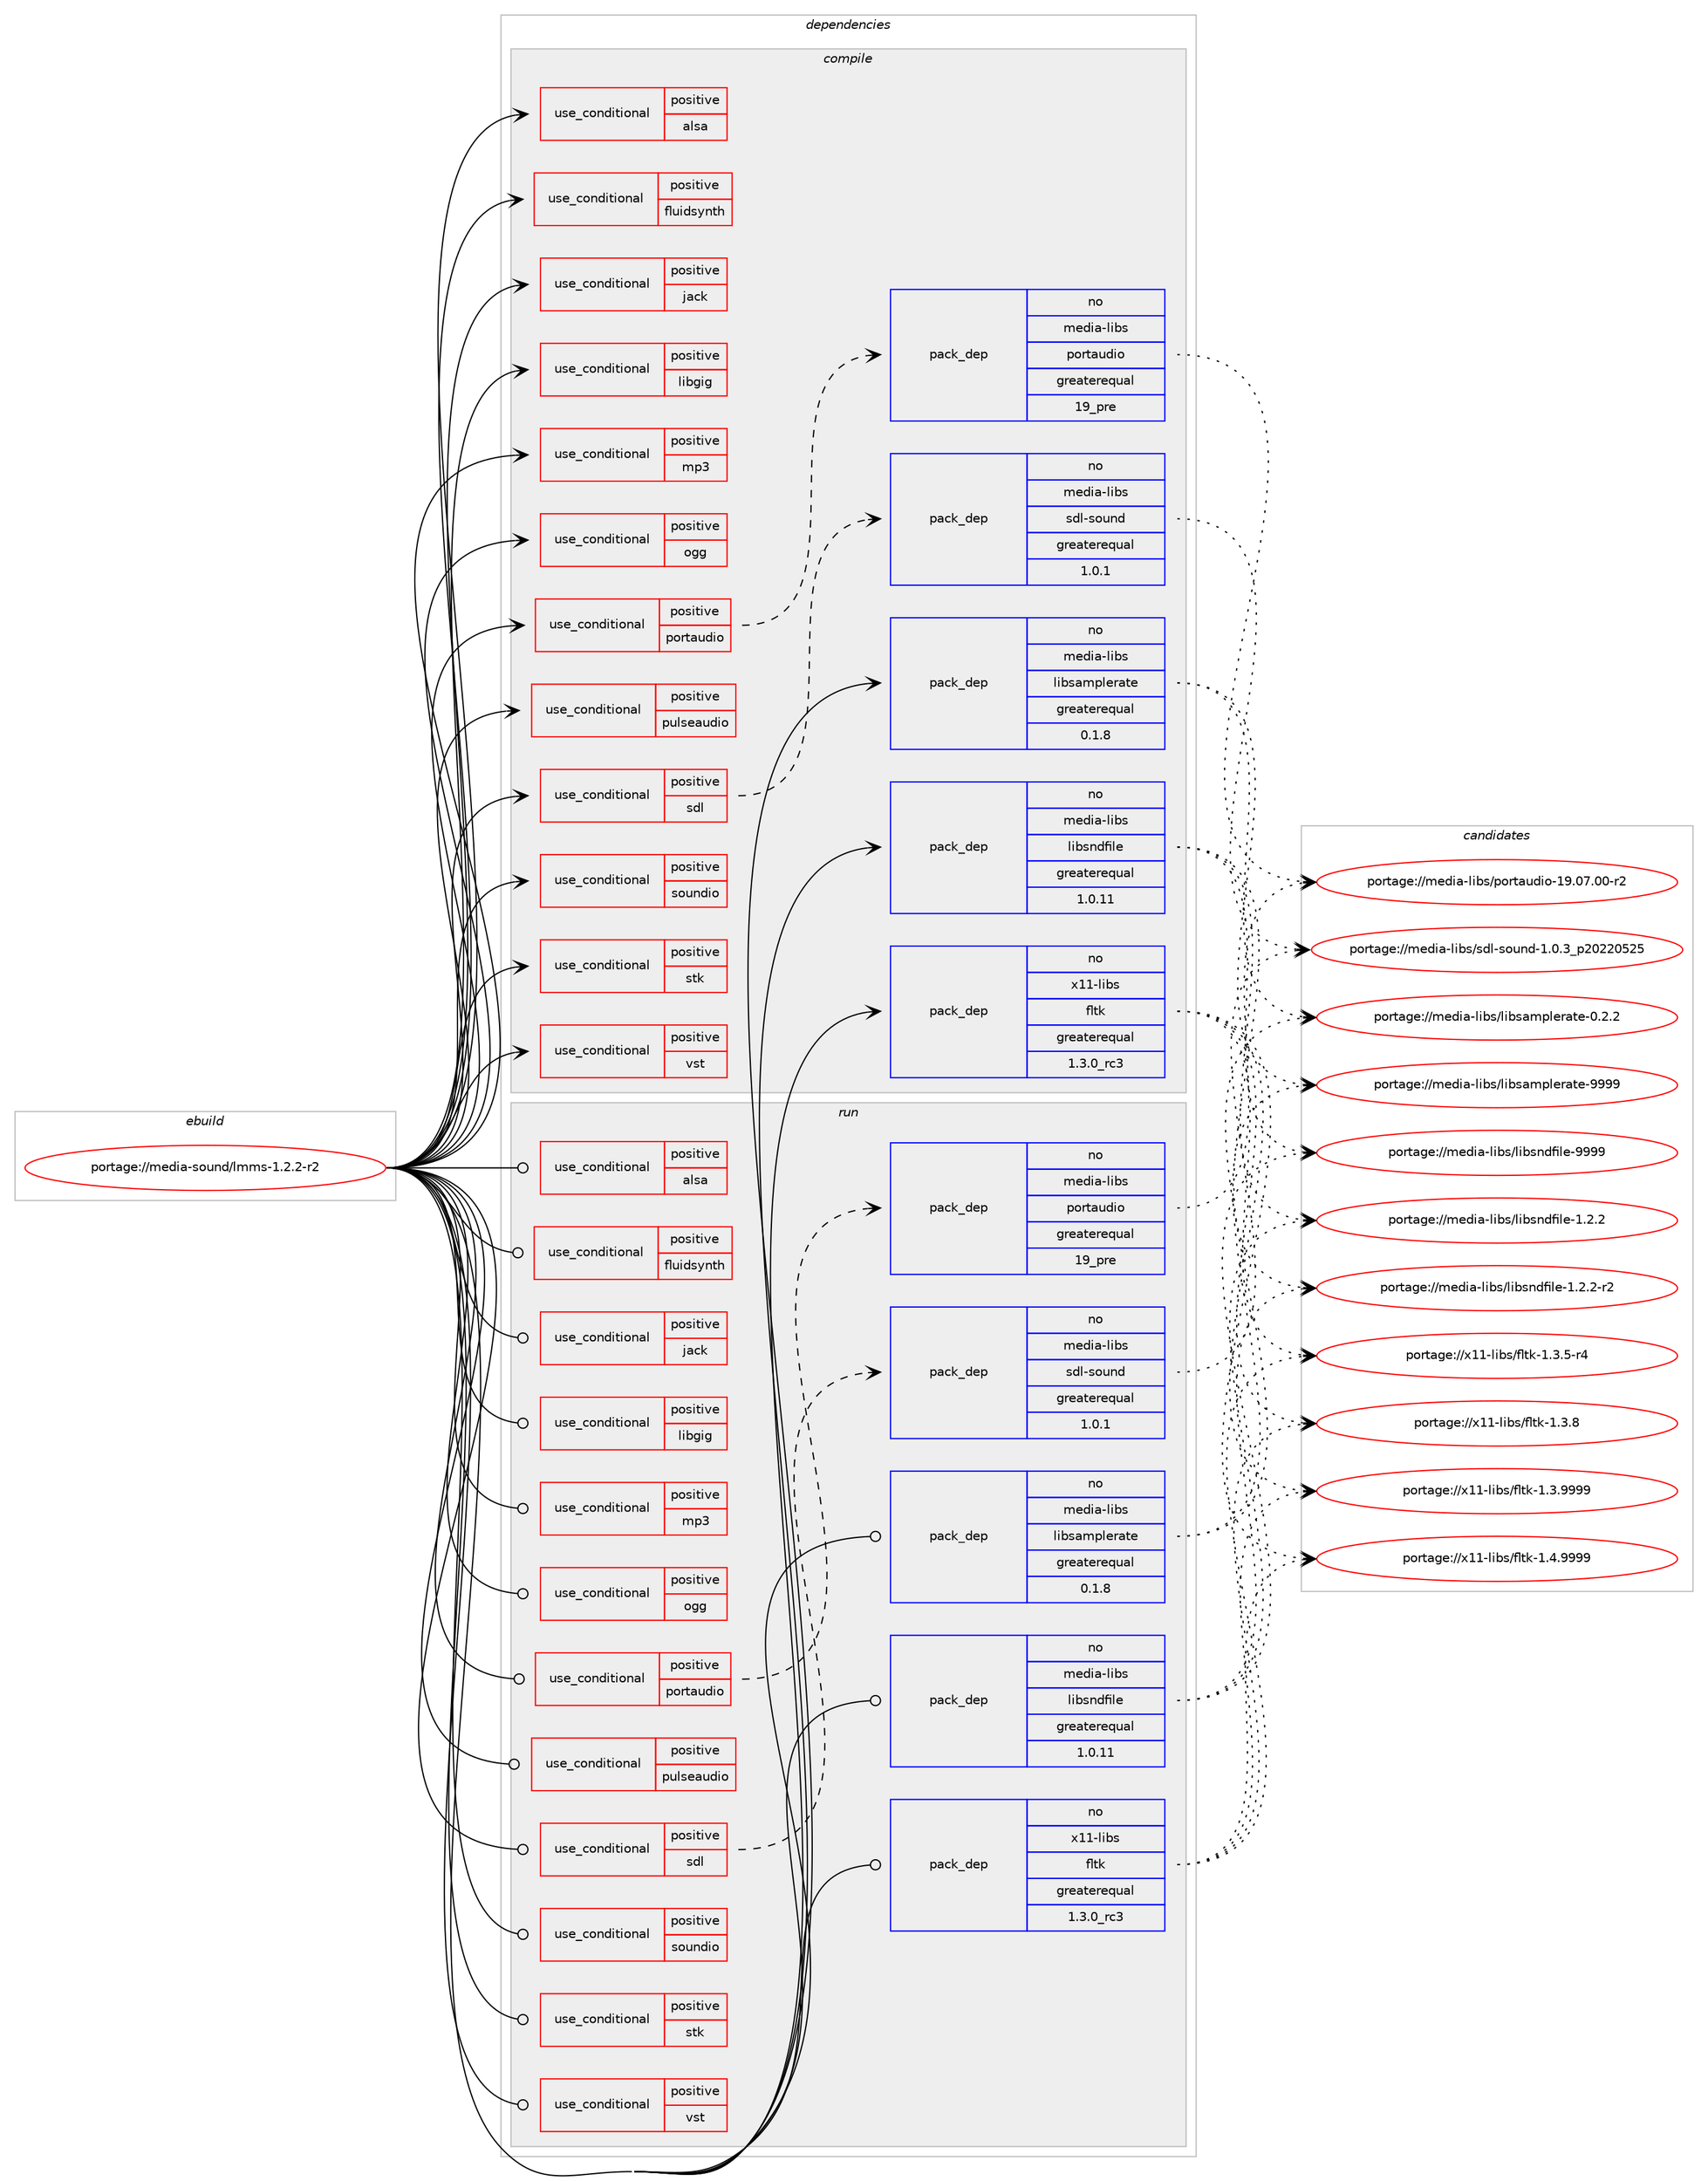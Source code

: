 digraph prolog {

# *************
# Graph options
# *************

newrank=true;
concentrate=true;
compound=true;
graph [rankdir=LR,fontname=Helvetica,fontsize=10,ranksep=1.5];#, ranksep=2.5, nodesep=0.2];
edge  [arrowhead=vee];
node  [fontname=Helvetica,fontsize=10];

# **********
# The ebuild
# **********

subgraph cluster_leftcol {
color=gray;
rank=same;
label=<<i>ebuild</i>>;
id [label="portage://media-sound/lmms-1.2.2-r2", color=red, width=4, href="../media-sound/lmms-1.2.2-r2.svg"];
}

# ****************
# The dependencies
# ****************

subgraph cluster_midcol {
color=gray;
label=<<i>dependencies</i>>;
subgraph cluster_compile {
fillcolor="#eeeeee";
style=filled;
label=<<i>compile</i>>;
subgraph cond78311 {
dependency163688 [label=<<TABLE BORDER="0" CELLBORDER="1" CELLSPACING="0" CELLPADDING="4"><TR><TD ROWSPAN="3" CELLPADDING="10">use_conditional</TD></TR><TR><TD>positive</TD></TR><TR><TD>alsa</TD></TR></TABLE>>, shape=none, color=red];
# *** BEGIN UNKNOWN DEPENDENCY TYPE (TODO) ***
# dependency163688 -> package_dependency(portage://media-sound/lmms-1.2.2-r2,install,no,media-libs,alsa-lib,none,[,,],[],[])
# *** END UNKNOWN DEPENDENCY TYPE (TODO) ***

}
id:e -> dependency163688:w [weight=20,style="solid",arrowhead="vee"];
subgraph cond78312 {
dependency163689 [label=<<TABLE BORDER="0" CELLBORDER="1" CELLSPACING="0" CELLPADDING="4"><TR><TD ROWSPAN="3" CELLPADDING="10">use_conditional</TD></TR><TR><TD>positive</TD></TR><TR><TD>fluidsynth</TD></TR></TABLE>>, shape=none, color=red];
# *** BEGIN UNKNOWN DEPENDENCY TYPE (TODO) ***
# dependency163689 -> package_dependency(portage://media-sound/lmms-1.2.2-r2,install,no,media-sound,fluidsynth,none,[,,],[],[])
# *** END UNKNOWN DEPENDENCY TYPE (TODO) ***

}
id:e -> dependency163689:w [weight=20,style="solid",arrowhead="vee"];
subgraph cond78313 {
dependency163690 [label=<<TABLE BORDER="0" CELLBORDER="1" CELLSPACING="0" CELLPADDING="4"><TR><TD ROWSPAN="3" CELLPADDING="10">use_conditional</TD></TR><TR><TD>positive</TD></TR><TR><TD>jack</TD></TR></TABLE>>, shape=none, color=red];
# *** BEGIN UNKNOWN DEPENDENCY TYPE (TODO) ***
# dependency163690 -> package_dependency(portage://media-sound/lmms-1.2.2-r2,install,no,virtual,jack,none,[,,],[],[])
# *** END UNKNOWN DEPENDENCY TYPE (TODO) ***

}
id:e -> dependency163690:w [weight=20,style="solid",arrowhead="vee"];
subgraph cond78314 {
dependency163691 [label=<<TABLE BORDER="0" CELLBORDER="1" CELLSPACING="0" CELLPADDING="4"><TR><TD ROWSPAN="3" CELLPADDING="10">use_conditional</TD></TR><TR><TD>positive</TD></TR><TR><TD>libgig</TD></TR></TABLE>>, shape=none, color=red];
# *** BEGIN UNKNOWN DEPENDENCY TYPE (TODO) ***
# dependency163691 -> package_dependency(portage://media-sound/lmms-1.2.2-r2,install,no,media-libs,libgig,none,[,,],[],[])
# *** END UNKNOWN DEPENDENCY TYPE (TODO) ***

}
id:e -> dependency163691:w [weight=20,style="solid",arrowhead="vee"];
subgraph cond78315 {
dependency163692 [label=<<TABLE BORDER="0" CELLBORDER="1" CELLSPACING="0" CELLPADDING="4"><TR><TD ROWSPAN="3" CELLPADDING="10">use_conditional</TD></TR><TR><TD>positive</TD></TR><TR><TD>mp3</TD></TR></TABLE>>, shape=none, color=red];
# *** BEGIN UNKNOWN DEPENDENCY TYPE (TODO) ***
# dependency163692 -> package_dependency(portage://media-sound/lmms-1.2.2-r2,install,no,media-sound,lame,none,[,,],[],[])
# *** END UNKNOWN DEPENDENCY TYPE (TODO) ***

}
id:e -> dependency163692:w [weight=20,style="solid",arrowhead="vee"];
subgraph cond78316 {
dependency163693 [label=<<TABLE BORDER="0" CELLBORDER="1" CELLSPACING="0" CELLPADDING="4"><TR><TD ROWSPAN="3" CELLPADDING="10">use_conditional</TD></TR><TR><TD>positive</TD></TR><TR><TD>ogg</TD></TR></TABLE>>, shape=none, color=red];
# *** BEGIN UNKNOWN DEPENDENCY TYPE (TODO) ***
# dependency163693 -> package_dependency(portage://media-sound/lmms-1.2.2-r2,install,no,media-libs,libogg,none,[,,],[],[])
# *** END UNKNOWN DEPENDENCY TYPE (TODO) ***

# *** BEGIN UNKNOWN DEPENDENCY TYPE (TODO) ***
# dependency163693 -> package_dependency(portage://media-sound/lmms-1.2.2-r2,install,no,media-libs,libvorbis,none,[,,],[],[])
# *** END UNKNOWN DEPENDENCY TYPE (TODO) ***

}
id:e -> dependency163693:w [weight=20,style="solid",arrowhead="vee"];
subgraph cond78317 {
dependency163694 [label=<<TABLE BORDER="0" CELLBORDER="1" CELLSPACING="0" CELLPADDING="4"><TR><TD ROWSPAN="3" CELLPADDING="10">use_conditional</TD></TR><TR><TD>positive</TD></TR><TR><TD>portaudio</TD></TR></TABLE>>, shape=none, color=red];
subgraph pack82978 {
dependency163695 [label=<<TABLE BORDER="0" CELLBORDER="1" CELLSPACING="0" CELLPADDING="4" WIDTH="220"><TR><TD ROWSPAN="6" CELLPADDING="30">pack_dep</TD></TR><TR><TD WIDTH="110">no</TD></TR><TR><TD>media-libs</TD></TR><TR><TD>portaudio</TD></TR><TR><TD>greaterequal</TD></TR><TR><TD>19_pre</TD></TR></TABLE>>, shape=none, color=blue];
}
dependency163694:e -> dependency163695:w [weight=20,style="dashed",arrowhead="vee"];
}
id:e -> dependency163694:w [weight=20,style="solid",arrowhead="vee"];
subgraph cond78318 {
dependency163696 [label=<<TABLE BORDER="0" CELLBORDER="1" CELLSPACING="0" CELLPADDING="4"><TR><TD ROWSPAN="3" CELLPADDING="10">use_conditional</TD></TR><TR><TD>positive</TD></TR><TR><TD>pulseaudio</TD></TR></TABLE>>, shape=none, color=red];
# *** BEGIN UNKNOWN DEPENDENCY TYPE (TODO) ***
# dependency163696 -> package_dependency(portage://media-sound/lmms-1.2.2-r2,install,no,media-libs,libpulse,none,[,,],[],[])
# *** END UNKNOWN DEPENDENCY TYPE (TODO) ***

}
id:e -> dependency163696:w [weight=20,style="solid",arrowhead="vee"];
subgraph cond78319 {
dependency163697 [label=<<TABLE BORDER="0" CELLBORDER="1" CELLSPACING="0" CELLPADDING="4"><TR><TD ROWSPAN="3" CELLPADDING="10">use_conditional</TD></TR><TR><TD>positive</TD></TR><TR><TD>sdl</TD></TR></TABLE>>, shape=none, color=red];
# *** BEGIN UNKNOWN DEPENDENCY TYPE (TODO) ***
# dependency163697 -> package_dependency(portage://media-sound/lmms-1.2.2-r2,install,no,media-libs,libsdl,none,[,,],[],[])
# *** END UNKNOWN DEPENDENCY TYPE (TODO) ***

subgraph pack82979 {
dependency163698 [label=<<TABLE BORDER="0" CELLBORDER="1" CELLSPACING="0" CELLPADDING="4" WIDTH="220"><TR><TD ROWSPAN="6" CELLPADDING="30">pack_dep</TD></TR><TR><TD WIDTH="110">no</TD></TR><TR><TD>media-libs</TD></TR><TR><TD>sdl-sound</TD></TR><TR><TD>greaterequal</TD></TR><TR><TD>1.0.1</TD></TR></TABLE>>, shape=none, color=blue];
}
dependency163697:e -> dependency163698:w [weight=20,style="dashed",arrowhead="vee"];
}
id:e -> dependency163697:w [weight=20,style="solid",arrowhead="vee"];
subgraph cond78320 {
dependency163699 [label=<<TABLE BORDER="0" CELLBORDER="1" CELLSPACING="0" CELLPADDING="4"><TR><TD ROWSPAN="3" CELLPADDING="10">use_conditional</TD></TR><TR><TD>positive</TD></TR><TR><TD>soundio</TD></TR></TABLE>>, shape=none, color=red];
# *** BEGIN UNKNOWN DEPENDENCY TYPE (TODO) ***
# dependency163699 -> package_dependency(portage://media-sound/lmms-1.2.2-r2,install,no,media-libs,libsoundio,none,[,,],[],[])
# *** END UNKNOWN DEPENDENCY TYPE (TODO) ***

}
id:e -> dependency163699:w [weight=20,style="solid",arrowhead="vee"];
subgraph cond78321 {
dependency163700 [label=<<TABLE BORDER="0" CELLBORDER="1" CELLSPACING="0" CELLPADDING="4"><TR><TD ROWSPAN="3" CELLPADDING="10">use_conditional</TD></TR><TR><TD>positive</TD></TR><TR><TD>stk</TD></TR></TABLE>>, shape=none, color=red];
# *** BEGIN UNKNOWN DEPENDENCY TYPE (TODO) ***
# dependency163700 -> package_dependency(portage://media-sound/lmms-1.2.2-r2,install,no,media-libs,stk,none,[,,],[],[])
# *** END UNKNOWN DEPENDENCY TYPE (TODO) ***

}
id:e -> dependency163700:w [weight=20,style="solid",arrowhead="vee"];
subgraph cond78322 {
dependency163701 [label=<<TABLE BORDER="0" CELLBORDER="1" CELLSPACING="0" CELLPADDING="4"><TR><TD ROWSPAN="3" CELLPADDING="10">use_conditional</TD></TR><TR><TD>positive</TD></TR><TR><TD>vst</TD></TR></TABLE>>, shape=none, color=red];
# *** BEGIN UNKNOWN DEPENDENCY TYPE (TODO) ***
# dependency163701 -> package_dependency(portage://media-sound/lmms-1.2.2-r2,install,no,virtual,wine,none,[,,],[],[])
# *** END UNKNOWN DEPENDENCY TYPE (TODO) ***

}
id:e -> dependency163701:w [weight=20,style="solid",arrowhead="vee"];
# *** BEGIN UNKNOWN DEPENDENCY TYPE (TODO) ***
# id -> package_dependency(portage://media-sound/lmms-1.2.2-r2,install,no,dev-qt,qtcore,none,[,,],[slot(5)],[])
# *** END UNKNOWN DEPENDENCY TYPE (TODO) ***

# *** BEGIN UNKNOWN DEPENDENCY TYPE (TODO) ***
# id -> package_dependency(portage://media-sound/lmms-1.2.2-r2,install,no,dev-qt,qtgui,none,[,,],[slot(5)],[])
# *** END UNKNOWN DEPENDENCY TYPE (TODO) ***

# *** BEGIN UNKNOWN DEPENDENCY TYPE (TODO) ***
# id -> package_dependency(portage://media-sound/lmms-1.2.2-r2,install,no,dev-qt,qtwidgets,none,[,,],[slot(5)],[])
# *** END UNKNOWN DEPENDENCY TYPE (TODO) ***

# *** BEGIN UNKNOWN DEPENDENCY TYPE (TODO) ***
# id -> package_dependency(portage://media-sound/lmms-1.2.2-r2,install,no,dev-qt,qtx11extras,none,[,,],[slot(5)],[])
# *** END UNKNOWN DEPENDENCY TYPE (TODO) ***

# *** BEGIN UNKNOWN DEPENDENCY TYPE (TODO) ***
# id -> package_dependency(portage://media-sound/lmms-1.2.2-r2,install,no,dev-qt,qtxml,none,[,,],[slot(5)],[])
# *** END UNKNOWN DEPENDENCY TYPE (TODO) ***

subgraph pack82980 {
dependency163702 [label=<<TABLE BORDER="0" CELLBORDER="1" CELLSPACING="0" CELLPADDING="4" WIDTH="220"><TR><TD ROWSPAN="6" CELLPADDING="30">pack_dep</TD></TR><TR><TD WIDTH="110">no</TD></TR><TR><TD>media-libs</TD></TR><TR><TD>libsamplerate</TD></TR><TR><TD>greaterequal</TD></TR><TR><TD>0.1.8</TD></TR></TABLE>>, shape=none, color=blue];
}
id:e -> dependency163702:w [weight=20,style="solid",arrowhead="vee"];
subgraph pack82981 {
dependency163703 [label=<<TABLE BORDER="0" CELLBORDER="1" CELLSPACING="0" CELLPADDING="4" WIDTH="220"><TR><TD ROWSPAN="6" CELLPADDING="30">pack_dep</TD></TR><TR><TD WIDTH="110">no</TD></TR><TR><TD>media-libs</TD></TR><TR><TD>libsndfile</TD></TR><TR><TD>greaterequal</TD></TR><TR><TD>1.0.11</TD></TR></TABLE>>, shape=none, color=blue];
}
id:e -> dependency163703:w [weight=20,style="solid",arrowhead="vee"];
# *** BEGIN UNKNOWN DEPENDENCY TYPE (TODO) ***
# id -> package_dependency(portage://media-sound/lmms-1.2.2-r2,install,no,sci-libs,fftw,none,[,,],[slot(3.0)],[])
# *** END UNKNOWN DEPENDENCY TYPE (TODO) ***

# *** BEGIN UNKNOWN DEPENDENCY TYPE (TODO) ***
# id -> package_dependency(portage://media-sound/lmms-1.2.2-r2,install,no,sys-libs,zlib,none,[,,],[],[])
# *** END UNKNOWN DEPENDENCY TYPE (TODO) ***

subgraph pack82982 {
dependency163704 [label=<<TABLE BORDER="0" CELLBORDER="1" CELLSPACING="0" CELLPADDING="4" WIDTH="220"><TR><TD ROWSPAN="6" CELLPADDING="30">pack_dep</TD></TR><TR><TD WIDTH="110">no</TD></TR><TR><TD>x11-libs</TD></TR><TR><TD>fltk</TD></TR><TR><TD>greaterequal</TD></TR><TR><TD>1.3.0_rc3</TD></TR></TABLE>>, shape=none, color=blue];
}
id:e -> dependency163704:w [weight=20,style="solid",arrowhead="vee"];
}
subgraph cluster_compileandrun {
fillcolor="#eeeeee";
style=filled;
label=<<i>compile and run</i>>;
}
subgraph cluster_run {
fillcolor="#eeeeee";
style=filled;
label=<<i>run</i>>;
subgraph cond78323 {
dependency163705 [label=<<TABLE BORDER="0" CELLBORDER="1" CELLSPACING="0" CELLPADDING="4"><TR><TD ROWSPAN="3" CELLPADDING="10">use_conditional</TD></TR><TR><TD>positive</TD></TR><TR><TD>alsa</TD></TR></TABLE>>, shape=none, color=red];
# *** BEGIN UNKNOWN DEPENDENCY TYPE (TODO) ***
# dependency163705 -> package_dependency(portage://media-sound/lmms-1.2.2-r2,run,no,media-libs,alsa-lib,none,[,,],[],[])
# *** END UNKNOWN DEPENDENCY TYPE (TODO) ***

}
id:e -> dependency163705:w [weight=20,style="solid",arrowhead="odot"];
subgraph cond78324 {
dependency163706 [label=<<TABLE BORDER="0" CELLBORDER="1" CELLSPACING="0" CELLPADDING="4"><TR><TD ROWSPAN="3" CELLPADDING="10">use_conditional</TD></TR><TR><TD>positive</TD></TR><TR><TD>fluidsynth</TD></TR></TABLE>>, shape=none, color=red];
# *** BEGIN UNKNOWN DEPENDENCY TYPE (TODO) ***
# dependency163706 -> package_dependency(portage://media-sound/lmms-1.2.2-r2,run,no,media-sound,fluidsynth,none,[,,],[],[])
# *** END UNKNOWN DEPENDENCY TYPE (TODO) ***

}
id:e -> dependency163706:w [weight=20,style="solid",arrowhead="odot"];
subgraph cond78325 {
dependency163707 [label=<<TABLE BORDER="0" CELLBORDER="1" CELLSPACING="0" CELLPADDING="4"><TR><TD ROWSPAN="3" CELLPADDING="10">use_conditional</TD></TR><TR><TD>positive</TD></TR><TR><TD>jack</TD></TR></TABLE>>, shape=none, color=red];
# *** BEGIN UNKNOWN DEPENDENCY TYPE (TODO) ***
# dependency163707 -> package_dependency(portage://media-sound/lmms-1.2.2-r2,run,no,virtual,jack,none,[,,],[],[])
# *** END UNKNOWN DEPENDENCY TYPE (TODO) ***

}
id:e -> dependency163707:w [weight=20,style="solid",arrowhead="odot"];
subgraph cond78326 {
dependency163708 [label=<<TABLE BORDER="0" CELLBORDER="1" CELLSPACING="0" CELLPADDING="4"><TR><TD ROWSPAN="3" CELLPADDING="10">use_conditional</TD></TR><TR><TD>positive</TD></TR><TR><TD>libgig</TD></TR></TABLE>>, shape=none, color=red];
# *** BEGIN UNKNOWN DEPENDENCY TYPE (TODO) ***
# dependency163708 -> package_dependency(portage://media-sound/lmms-1.2.2-r2,run,no,media-libs,libgig,none,[,,],[],[])
# *** END UNKNOWN DEPENDENCY TYPE (TODO) ***

}
id:e -> dependency163708:w [weight=20,style="solid",arrowhead="odot"];
subgraph cond78327 {
dependency163709 [label=<<TABLE BORDER="0" CELLBORDER="1" CELLSPACING="0" CELLPADDING="4"><TR><TD ROWSPAN="3" CELLPADDING="10">use_conditional</TD></TR><TR><TD>positive</TD></TR><TR><TD>mp3</TD></TR></TABLE>>, shape=none, color=red];
# *** BEGIN UNKNOWN DEPENDENCY TYPE (TODO) ***
# dependency163709 -> package_dependency(portage://media-sound/lmms-1.2.2-r2,run,no,media-sound,lame,none,[,,],[],[])
# *** END UNKNOWN DEPENDENCY TYPE (TODO) ***

}
id:e -> dependency163709:w [weight=20,style="solid",arrowhead="odot"];
subgraph cond78328 {
dependency163710 [label=<<TABLE BORDER="0" CELLBORDER="1" CELLSPACING="0" CELLPADDING="4"><TR><TD ROWSPAN="3" CELLPADDING="10">use_conditional</TD></TR><TR><TD>positive</TD></TR><TR><TD>ogg</TD></TR></TABLE>>, shape=none, color=red];
# *** BEGIN UNKNOWN DEPENDENCY TYPE (TODO) ***
# dependency163710 -> package_dependency(portage://media-sound/lmms-1.2.2-r2,run,no,media-libs,libogg,none,[,,],[],[])
# *** END UNKNOWN DEPENDENCY TYPE (TODO) ***

# *** BEGIN UNKNOWN DEPENDENCY TYPE (TODO) ***
# dependency163710 -> package_dependency(portage://media-sound/lmms-1.2.2-r2,run,no,media-libs,libvorbis,none,[,,],[],[])
# *** END UNKNOWN DEPENDENCY TYPE (TODO) ***

}
id:e -> dependency163710:w [weight=20,style="solid",arrowhead="odot"];
subgraph cond78329 {
dependency163711 [label=<<TABLE BORDER="0" CELLBORDER="1" CELLSPACING="0" CELLPADDING="4"><TR><TD ROWSPAN="3" CELLPADDING="10">use_conditional</TD></TR><TR><TD>positive</TD></TR><TR><TD>portaudio</TD></TR></TABLE>>, shape=none, color=red];
subgraph pack82983 {
dependency163712 [label=<<TABLE BORDER="0" CELLBORDER="1" CELLSPACING="0" CELLPADDING="4" WIDTH="220"><TR><TD ROWSPAN="6" CELLPADDING="30">pack_dep</TD></TR><TR><TD WIDTH="110">no</TD></TR><TR><TD>media-libs</TD></TR><TR><TD>portaudio</TD></TR><TR><TD>greaterequal</TD></TR><TR><TD>19_pre</TD></TR></TABLE>>, shape=none, color=blue];
}
dependency163711:e -> dependency163712:w [weight=20,style="dashed",arrowhead="vee"];
}
id:e -> dependency163711:w [weight=20,style="solid",arrowhead="odot"];
subgraph cond78330 {
dependency163713 [label=<<TABLE BORDER="0" CELLBORDER="1" CELLSPACING="0" CELLPADDING="4"><TR><TD ROWSPAN="3" CELLPADDING="10">use_conditional</TD></TR><TR><TD>positive</TD></TR><TR><TD>pulseaudio</TD></TR></TABLE>>, shape=none, color=red];
# *** BEGIN UNKNOWN DEPENDENCY TYPE (TODO) ***
# dependency163713 -> package_dependency(portage://media-sound/lmms-1.2.2-r2,run,no,media-libs,libpulse,none,[,,],[],[])
# *** END UNKNOWN DEPENDENCY TYPE (TODO) ***

}
id:e -> dependency163713:w [weight=20,style="solid",arrowhead="odot"];
subgraph cond78331 {
dependency163714 [label=<<TABLE BORDER="0" CELLBORDER="1" CELLSPACING="0" CELLPADDING="4"><TR><TD ROWSPAN="3" CELLPADDING="10">use_conditional</TD></TR><TR><TD>positive</TD></TR><TR><TD>sdl</TD></TR></TABLE>>, shape=none, color=red];
# *** BEGIN UNKNOWN DEPENDENCY TYPE (TODO) ***
# dependency163714 -> package_dependency(portage://media-sound/lmms-1.2.2-r2,run,no,media-libs,libsdl,none,[,,],[],[])
# *** END UNKNOWN DEPENDENCY TYPE (TODO) ***

subgraph pack82984 {
dependency163715 [label=<<TABLE BORDER="0" CELLBORDER="1" CELLSPACING="0" CELLPADDING="4" WIDTH="220"><TR><TD ROWSPAN="6" CELLPADDING="30">pack_dep</TD></TR><TR><TD WIDTH="110">no</TD></TR><TR><TD>media-libs</TD></TR><TR><TD>sdl-sound</TD></TR><TR><TD>greaterequal</TD></TR><TR><TD>1.0.1</TD></TR></TABLE>>, shape=none, color=blue];
}
dependency163714:e -> dependency163715:w [weight=20,style="dashed",arrowhead="vee"];
}
id:e -> dependency163714:w [weight=20,style="solid",arrowhead="odot"];
subgraph cond78332 {
dependency163716 [label=<<TABLE BORDER="0" CELLBORDER="1" CELLSPACING="0" CELLPADDING="4"><TR><TD ROWSPAN="3" CELLPADDING="10">use_conditional</TD></TR><TR><TD>positive</TD></TR><TR><TD>soundio</TD></TR></TABLE>>, shape=none, color=red];
# *** BEGIN UNKNOWN DEPENDENCY TYPE (TODO) ***
# dependency163716 -> package_dependency(portage://media-sound/lmms-1.2.2-r2,run,no,media-libs,libsoundio,none,[,,],[],[])
# *** END UNKNOWN DEPENDENCY TYPE (TODO) ***

}
id:e -> dependency163716:w [weight=20,style="solid",arrowhead="odot"];
subgraph cond78333 {
dependency163717 [label=<<TABLE BORDER="0" CELLBORDER="1" CELLSPACING="0" CELLPADDING="4"><TR><TD ROWSPAN="3" CELLPADDING="10">use_conditional</TD></TR><TR><TD>positive</TD></TR><TR><TD>stk</TD></TR></TABLE>>, shape=none, color=red];
# *** BEGIN UNKNOWN DEPENDENCY TYPE (TODO) ***
# dependency163717 -> package_dependency(portage://media-sound/lmms-1.2.2-r2,run,no,media-libs,stk,none,[,,],[],[])
# *** END UNKNOWN DEPENDENCY TYPE (TODO) ***

}
id:e -> dependency163717:w [weight=20,style="solid",arrowhead="odot"];
subgraph cond78334 {
dependency163718 [label=<<TABLE BORDER="0" CELLBORDER="1" CELLSPACING="0" CELLPADDING="4"><TR><TD ROWSPAN="3" CELLPADDING="10">use_conditional</TD></TR><TR><TD>positive</TD></TR><TR><TD>vst</TD></TR></TABLE>>, shape=none, color=red];
# *** BEGIN UNKNOWN DEPENDENCY TYPE (TODO) ***
# dependency163718 -> package_dependency(portage://media-sound/lmms-1.2.2-r2,run,no,virtual,wine,none,[,,],[],[])
# *** END UNKNOWN DEPENDENCY TYPE (TODO) ***

}
id:e -> dependency163718:w [weight=20,style="solid",arrowhead="odot"];
# *** BEGIN UNKNOWN DEPENDENCY TYPE (TODO) ***
# id -> package_dependency(portage://media-sound/lmms-1.2.2-r2,run,no,dev-qt,qtcore,none,[,,],[slot(5)],[])
# *** END UNKNOWN DEPENDENCY TYPE (TODO) ***

# *** BEGIN UNKNOWN DEPENDENCY TYPE (TODO) ***
# id -> package_dependency(portage://media-sound/lmms-1.2.2-r2,run,no,dev-qt,qtgui,none,[,,],[slot(5)],[])
# *** END UNKNOWN DEPENDENCY TYPE (TODO) ***

# *** BEGIN UNKNOWN DEPENDENCY TYPE (TODO) ***
# id -> package_dependency(portage://media-sound/lmms-1.2.2-r2,run,no,dev-qt,qtwidgets,none,[,,],[slot(5)],[])
# *** END UNKNOWN DEPENDENCY TYPE (TODO) ***

# *** BEGIN UNKNOWN DEPENDENCY TYPE (TODO) ***
# id -> package_dependency(portage://media-sound/lmms-1.2.2-r2,run,no,dev-qt,qtxml,none,[,,],[slot(5)],[])
# *** END UNKNOWN DEPENDENCY TYPE (TODO) ***

subgraph pack82985 {
dependency163719 [label=<<TABLE BORDER="0" CELLBORDER="1" CELLSPACING="0" CELLPADDING="4" WIDTH="220"><TR><TD ROWSPAN="6" CELLPADDING="30">pack_dep</TD></TR><TR><TD WIDTH="110">no</TD></TR><TR><TD>media-libs</TD></TR><TR><TD>libsamplerate</TD></TR><TR><TD>greaterequal</TD></TR><TR><TD>0.1.8</TD></TR></TABLE>>, shape=none, color=blue];
}
id:e -> dependency163719:w [weight=20,style="solid",arrowhead="odot"];
subgraph pack82986 {
dependency163720 [label=<<TABLE BORDER="0" CELLBORDER="1" CELLSPACING="0" CELLPADDING="4" WIDTH="220"><TR><TD ROWSPAN="6" CELLPADDING="30">pack_dep</TD></TR><TR><TD WIDTH="110">no</TD></TR><TR><TD>media-libs</TD></TR><TR><TD>libsndfile</TD></TR><TR><TD>greaterequal</TD></TR><TR><TD>1.0.11</TD></TR></TABLE>>, shape=none, color=blue];
}
id:e -> dependency163720:w [weight=20,style="solid",arrowhead="odot"];
# *** BEGIN UNKNOWN DEPENDENCY TYPE (TODO) ***
# id -> package_dependency(portage://media-sound/lmms-1.2.2-r2,run,no,media-plugins,calf,none,[,,],[],[])
# *** END UNKNOWN DEPENDENCY TYPE (TODO) ***

# *** BEGIN UNKNOWN DEPENDENCY TYPE (TODO) ***
# id -> package_dependency(portage://media-sound/lmms-1.2.2-r2,run,no,media-plugins,caps-plugins,none,[,,],[],[])
# *** END UNKNOWN DEPENDENCY TYPE (TODO) ***

# *** BEGIN UNKNOWN DEPENDENCY TYPE (TODO) ***
# id -> package_dependency(portage://media-sound/lmms-1.2.2-r2,run,no,media-plugins,cmt-plugins,none,[,,],[],[])
# *** END UNKNOWN DEPENDENCY TYPE (TODO) ***

# *** BEGIN UNKNOWN DEPENDENCY TYPE (TODO) ***
# id -> package_dependency(portage://media-sound/lmms-1.2.2-r2,run,no,media-plugins,swh-plugins,none,[,,],[],[])
# *** END UNKNOWN DEPENDENCY TYPE (TODO) ***

# *** BEGIN UNKNOWN DEPENDENCY TYPE (TODO) ***
# id -> package_dependency(portage://media-sound/lmms-1.2.2-r2,run,no,media-plugins,tap-plugins,none,[,,],[],[])
# *** END UNKNOWN DEPENDENCY TYPE (TODO) ***

# *** BEGIN UNKNOWN DEPENDENCY TYPE (TODO) ***
# id -> package_dependency(portage://media-sound/lmms-1.2.2-r2,run,no,sci-libs,fftw,none,[,,],[slot(3.0)],[])
# *** END UNKNOWN DEPENDENCY TYPE (TODO) ***

# *** BEGIN UNKNOWN DEPENDENCY TYPE (TODO) ***
# id -> package_dependency(portage://media-sound/lmms-1.2.2-r2,run,no,sys-libs,zlib,none,[,,],[],[])
# *** END UNKNOWN DEPENDENCY TYPE (TODO) ***

subgraph pack82987 {
dependency163721 [label=<<TABLE BORDER="0" CELLBORDER="1" CELLSPACING="0" CELLPADDING="4" WIDTH="220"><TR><TD ROWSPAN="6" CELLPADDING="30">pack_dep</TD></TR><TR><TD WIDTH="110">no</TD></TR><TR><TD>x11-libs</TD></TR><TR><TD>fltk</TD></TR><TR><TD>greaterequal</TD></TR><TR><TD>1.3.0_rc3</TD></TR></TABLE>>, shape=none, color=blue];
}
id:e -> dependency163721:w [weight=20,style="solid",arrowhead="odot"];
}
}

# **************
# The candidates
# **************

subgraph cluster_choices {
rank=same;
color=gray;
label=<<i>candidates</i>>;

subgraph choice82978 {
color=black;
nodesep=1;
choice10910110010597451081059811547112111114116971171001051114549574648554648484511450 [label="portage://media-libs/portaudio-19.07.00-r2", color=red, width=4,href="../media-libs/portaudio-19.07.00-r2.svg"];
dependency163695:e -> choice10910110010597451081059811547112111114116971171001051114549574648554648484511450:w [style=dotted,weight="100"];
}
subgraph choice82979 {
color=black;
nodesep=1;
choice1091011001059745108105981154711510010845115111117110100454946484651951125048505048535053 [label="portage://media-libs/sdl-sound-1.0.3_p20220525", color=red, width=4,href="../media-libs/sdl-sound-1.0.3_p20220525.svg"];
dependency163698:e -> choice1091011001059745108105981154711510010845115111117110100454946484651951125048505048535053:w [style=dotted,weight="100"];
}
subgraph choice82980 {
color=black;
nodesep=1;
choice10910110010597451081059811547108105981159710911210810111497116101454846504650 [label="portage://media-libs/libsamplerate-0.2.2", color=red, width=4,href="../media-libs/libsamplerate-0.2.2.svg"];
choice109101100105974510810598115471081059811597109112108101114971161014557575757 [label="portage://media-libs/libsamplerate-9999", color=red, width=4,href="../media-libs/libsamplerate-9999.svg"];
dependency163702:e -> choice10910110010597451081059811547108105981159710911210810111497116101454846504650:w [style=dotted,weight="100"];
dependency163702:e -> choice109101100105974510810598115471081059811597109112108101114971161014557575757:w [style=dotted,weight="100"];
}
subgraph choice82981 {
color=black;
nodesep=1;
choice1091011001059745108105981154710810598115110100102105108101454946504650 [label="portage://media-libs/libsndfile-1.2.2", color=red, width=4,href="../media-libs/libsndfile-1.2.2.svg"];
choice10910110010597451081059811547108105981151101001021051081014549465046504511450 [label="portage://media-libs/libsndfile-1.2.2-r2", color=red, width=4,href="../media-libs/libsndfile-1.2.2-r2.svg"];
choice10910110010597451081059811547108105981151101001021051081014557575757 [label="portage://media-libs/libsndfile-9999", color=red, width=4,href="../media-libs/libsndfile-9999.svg"];
dependency163703:e -> choice1091011001059745108105981154710810598115110100102105108101454946504650:w [style=dotted,weight="100"];
dependency163703:e -> choice10910110010597451081059811547108105981151101001021051081014549465046504511450:w [style=dotted,weight="100"];
dependency163703:e -> choice10910110010597451081059811547108105981151101001021051081014557575757:w [style=dotted,weight="100"];
}
subgraph choice82982 {
color=black;
nodesep=1;
choice12049494510810598115471021081161074549465146534511452 [label="portage://x11-libs/fltk-1.3.5-r4", color=red, width=4,href="../x11-libs/fltk-1.3.5-r4.svg"];
choice1204949451081059811547102108116107454946514656 [label="portage://x11-libs/fltk-1.3.8", color=red, width=4,href="../x11-libs/fltk-1.3.8.svg"];
choice1204949451081059811547102108116107454946514657575757 [label="portage://x11-libs/fltk-1.3.9999", color=red, width=4,href="../x11-libs/fltk-1.3.9999.svg"];
choice1204949451081059811547102108116107454946524657575757 [label="portage://x11-libs/fltk-1.4.9999", color=red, width=4,href="../x11-libs/fltk-1.4.9999.svg"];
dependency163704:e -> choice12049494510810598115471021081161074549465146534511452:w [style=dotted,weight="100"];
dependency163704:e -> choice1204949451081059811547102108116107454946514656:w [style=dotted,weight="100"];
dependency163704:e -> choice1204949451081059811547102108116107454946514657575757:w [style=dotted,weight="100"];
dependency163704:e -> choice1204949451081059811547102108116107454946524657575757:w [style=dotted,weight="100"];
}
subgraph choice82983 {
color=black;
nodesep=1;
choice10910110010597451081059811547112111114116971171001051114549574648554648484511450 [label="portage://media-libs/portaudio-19.07.00-r2", color=red, width=4,href="../media-libs/portaudio-19.07.00-r2.svg"];
dependency163712:e -> choice10910110010597451081059811547112111114116971171001051114549574648554648484511450:w [style=dotted,weight="100"];
}
subgraph choice82984 {
color=black;
nodesep=1;
choice1091011001059745108105981154711510010845115111117110100454946484651951125048505048535053 [label="portage://media-libs/sdl-sound-1.0.3_p20220525", color=red, width=4,href="../media-libs/sdl-sound-1.0.3_p20220525.svg"];
dependency163715:e -> choice1091011001059745108105981154711510010845115111117110100454946484651951125048505048535053:w [style=dotted,weight="100"];
}
subgraph choice82985 {
color=black;
nodesep=1;
choice10910110010597451081059811547108105981159710911210810111497116101454846504650 [label="portage://media-libs/libsamplerate-0.2.2", color=red, width=4,href="../media-libs/libsamplerate-0.2.2.svg"];
choice109101100105974510810598115471081059811597109112108101114971161014557575757 [label="portage://media-libs/libsamplerate-9999", color=red, width=4,href="../media-libs/libsamplerate-9999.svg"];
dependency163719:e -> choice10910110010597451081059811547108105981159710911210810111497116101454846504650:w [style=dotted,weight="100"];
dependency163719:e -> choice109101100105974510810598115471081059811597109112108101114971161014557575757:w [style=dotted,weight="100"];
}
subgraph choice82986 {
color=black;
nodesep=1;
choice1091011001059745108105981154710810598115110100102105108101454946504650 [label="portage://media-libs/libsndfile-1.2.2", color=red, width=4,href="../media-libs/libsndfile-1.2.2.svg"];
choice10910110010597451081059811547108105981151101001021051081014549465046504511450 [label="portage://media-libs/libsndfile-1.2.2-r2", color=red, width=4,href="../media-libs/libsndfile-1.2.2-r2.svg"];
choice10910110010597451081059811547108105981151101001021051081014557575757 [label="portage://media-libs/libsndfile-9999", color=red, width=4,href="../media-libs/libsndfile-9999.svg"];
dependency163720:e -> choice1091011001059745108105981154710810598115110100102105108101454946504650:w [style=dotted,weight="100"];
dependency163720:e -> choice10910110010597451081059811547108105981151101001021051081014549465046504511450:w [style=dotted,weight="100"];
dependency163720:e -> choice10910110010597451081059811547108105981151101001021051081014557575757:w [style=dotted,weight="100"];
}
subgraph choice82987 {
color=black;
nodesep=1;
choice12049494510810598115471021081161074549465146534511452 [label="portage://x11-libs/fltk-1.3.5-r4", color=red, width=4,href="../x11-libs/fltk-1.3.5-r4.svg"];
choice1204949451081059811547102108116107454946514656 [label="portage://x11-libs/fltk-1.3.8", color=red, width=4,href="../x11-libs/fltk-1.3.8.svg"];
choice1204949451081059811547102108116107454946514657575757 [label="portage://x11-libs/fltk-1.3.9999", color=red, width=4,href="../x11-libs/fltk-1.3.9999.svg"];
choice1204949451081059811547102108116107454946524657575757 [label="portage://x11-libs/fltk-1.4.9999", color=red, width=4,href="../x11-libs/fltk-1.4.9999.svg"];
dependency163721:e -> choice12049494510810598115471021081161074549465146534511452:w [style=dotted,weight="100"];
dependency163721:e -> choice1204949451081059811547102108116107454946514656:w [style=dotted,weight="100"];
dependency163721:e -> choice1204949451081059811547102108116107454946514657575757:w [style=dotted,weight="100"];
dependency163721:e -> choice1204949451081059811547102108116107454946524657575757:w [style=dotted,weight="100"];
}
}

}
